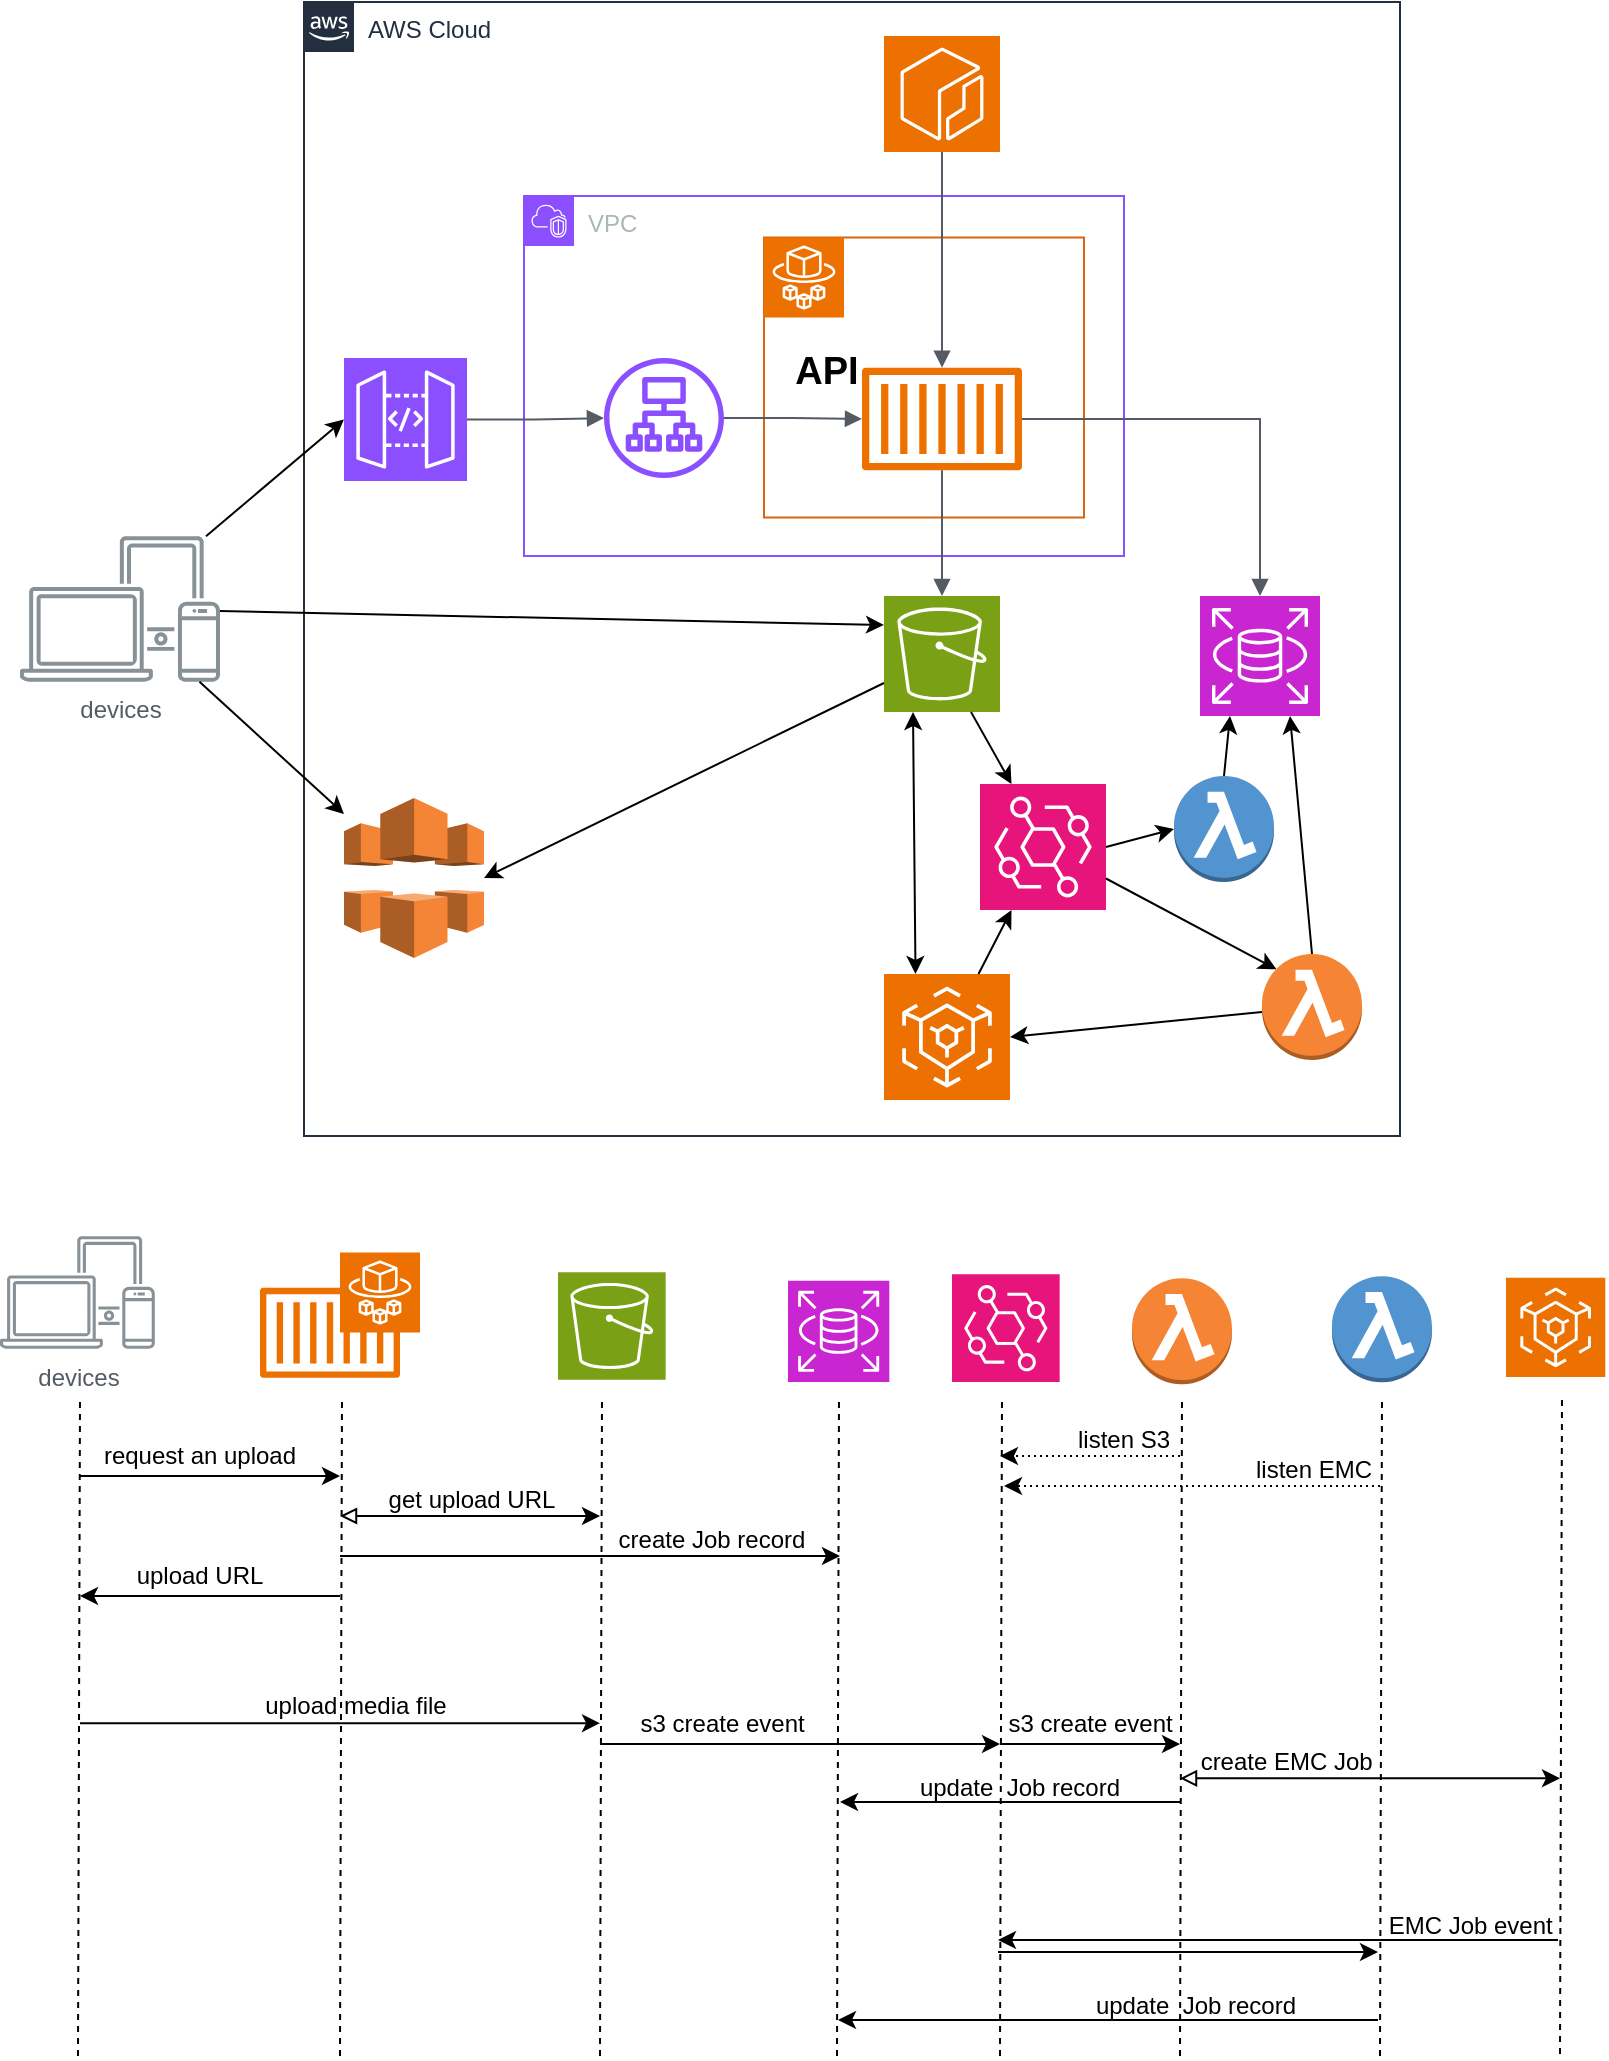 <mxfile version="28.2.5">
  <diagram name="Page-1" id="L9ogryN14dLqZf7eCp98">
    <mxGraphModel dx="1011" dy="638" grid="1" gridSize="10" guides="1" tooltips="1" connect="1" arrows="1" fold="1" page="1" pageScale="1" pageWidth="850" pageHeight="1100" math="0" shadow="0">
      <root>
        <mxCell id="0" />
        <mxCell id="1" parent="0" />
        <mxCell id="GKkuXvc0J_dEOkXjzjSR-2" value="AWS Cloud" style="points=[[0,0],[0.25,0],[0.5,0],[0.75,0],[1,0],[1,0.25],[1,0.5],[1,0.75],[1,1],[0.75,1],[0.5,1],[0.25,1],[0,1],[0,0.75],[0,0.5],[0,0.25]];outlineConnect=0;gradientColor=none;html=1;whiteSpace=wrap;fontSize=12;fontStyle=0;container=1;pointerEvents=0;collapsible=0;recursiveResize=0;shape=mxgraph.aws4.group;grIcon=mxgraph.aws4.group_aws_cloud_alt;strokeColor=#232F3E;fillColor=none;verticalAlign=top;align=left;spacingLeft=30;fontColor=#232F3E;dashed=0;" parent="1" vertex="1">
          <mxGeometry x="172" y="43" width="548" height="567" as="geometry" />
        </mxCell>
        <mxCell id="GKkuXvc0J_dEOkXjzjSR-8" value="" style="sketch=0;points=[[0,0,0],[0.25,0,0],[0.5,0,0],[0.75,0,0],[1,0,0],[0,1,0],[0.25,1,0],[0.5,1,0],[0.75,1,0],[1,1,0],[0,0.25,0],[0,0.5,0],[0,0.75,0],[1,0.25,0],[1,0.5,0],[1,0.75,0]];outlineConnect=0;fontColor=#232F3E;fillColor=#ED7100;strokeColor=#ffffff;dashed=0;verticalLabelPosition=bottom;verticalAlign=top;align=center;html=1;fontSize=12;fontStyle=0;aspect=fixed;shape=mxgraph.aws4.resourceIcon;resIcon=mxgraph.aws4.ecr;" parent="GKkuXvc0J_dEOkXjzjSR-2" vertex="1">
          <mxGeometry x="290" y="17" width="58" height="58" as="geometry" />
        </mxCell>
        <mxCell id="GKkuXvc0J_dEOkXjzjSR-18" value="" style="sketch=0;points=[[0,0,0],[0.25,0,0],[0.5,0,0],[0.75,0,0],[1,0,0],[0,1,0],[0.25,1,0],[0.5,1,0],[0.75,1,0],[1,1,0],[0,0.25,0],[0,0.5,0],[0,0.75,0],[1,0.25,0],[1,0.5,0],[1,0.75,0]];outlineConnect=0;fontColor=#232F3E;fillColor=#8C4FFF;strokeColor=#ffffff;dashed=0;verticalLabelPosition=bottom;verticalAlign=top;align=center;html=1;fontSize=12;fontStyle=0;aspect=fixed;shape=mxgraph.aws4.resourceIcon;resIcon=mxgraph.aws4.api_gateway;" parent="GKkuXvc0J_dEOkXjzjSR-2" vertex="1">
          <mxGeometry x="20" y="178" width="61.5" height="61.5" as="geometry" />
        </mxCell>
        <mxCell id="GKkuXvc0J_dEOkXjzjSR-4" value="VPC" style="points=[[0,0],[0.25,0],[0.5,0],[0.75,0],[1,0],[1,0.25],[1,0.5],[1,0.75],[1,1],[0.75,1],[0.5,1],[0.25,1],[0,1],[0,0.75],[0,0.5],[0,0.25]];outlineConnect=0;gradientColor=none;html=1;whiteSpace=wrap;fontSize=12;fontStyle=0;container=1;pointerEvents=0;collapsible=0;recursiveResize=0;shape=mxgraph.aws4.group;grIcon=mxgraph.aws4.group_vpc2;strokeColor=#8C4FFF;fillColor=none;verticalAlign=top;align=left;spacingLeft=30;fontColor=#AAB7B8;dashed=0;" parent="GKkuXvc0J_dEOkXjzjSR-2" vertex="1">
          <mxGeometry x="110" y="97" width="300" height="180" as="geometry" />
        </mxCell>
        <mxCell id="GKkuXvc0J_dEOkXjzjSR-17" value="" style="sketch=0;outlineConnect=0;fontColor=#232F3E;gradientColor=none;fillColor=#8C4FFF;strokeColor=none;dashed=0;verticalLabelPosition=bottom;verticalAlign=top;align=center;html=1;fontSize=12;fontStyle=0;aspect=fixed;pointerEvents=1;shape=mxgraph.aws4.application_load_balancer;" parent="GKkuXvc0J_dEOkXjzjSR-4" vertex="1">
          <mxGeometry x="40" y="81" width="60" height="60" as="geometry" />
        </mxCell>
        <mxCell id="GKkuXvc0J_dEOkXjzjSR-10" value="&lt;div&gt;&lt;br&gt;&lt;/div&gt;" style="points=[[0,0],[0.25,0],[0.5,0],[0.75,0],[1,0],[1,0.25],[1,0.5],[1,0.75],[1,1],[0.75,1],[0.5,1],[0.25,1],[0,1],[0,0.75],[0,0.5],[0,0.25]];outlineConnect=0;gradientColor=none;html=1;whiteSpace=wrap;fontSize=12;fontStyle=0;container=1;pointerEvents=0;collapsible=0;recursiveResize=0;shape=mxgraph.aws4.group;grIcon=mxgraph.aws4.group_ec2_instance_contents;strokeColor=#D86613;fillColor=none;verticalAlign=top;align=left;spacingLeft=30;fontColor=#D86613;dashed=0;" parent="GKkuXvc0J_dEOkXjzjSR-4" vertex="1">
          <mxGeometry x="120" y="20.75" width="160" height="140" as="geometry" />
        </mxCell>
        <mxCell id="GKkuXvc0J_dEOkXjzjSR-9" value="" style="sketch=0;points=[[0,0,0],[0.25,0,0],[0.5,0,0],[0.75,0,0],[1,0,0],[0,1,0],[0.25,1,0],[0.5,1,0],[0.75,1,0],[1,1,0],[0,0.25,0],[0,0.5,0],[0,0.75,0],[1,0.25,0],[1,0.5,0],[1,0.75,0]];outlineConnect=0;fontColor=#232F3E;fillColor=#ED7100;strokeColor=#ffffff;dashed=0;verticalLabelPosition=bottom;verticalAlign=top;align=center;html=1;fontSize=12;fontStyle=0;aspect=fixed;shape=mxgraph.aws4.resourceIcon;resIcon=mxgraph.aws4.fargate;" parent="GKkuXvc0J_dEOkXjzjSR-10" vertex="1">
          <mxGeometry width="40" height="40" as="geometry" />
        </mxCell>
        <mxCell id="GKkuXvc0J_dEOkXjzjSR-15" value="" style="sketch=0;outlineConnect=0;fontColor=#232F3E;gradientColor=none;fillColor=#ED7100;strokeColor=none;dashed=0;verticalLabelPosition=bottom;verticalAlign=top;align=center;html=1;fontSize=12;fontStyle=0;aspect=fixed;pointerEvents=1;shape=mxgraph.aws4.container_1;" parent="GKkuXvc0J_dEOkXjzjSR-10" vertex="1">
          <mxGeometry x="49" y="64.92" width="80" height="51.66" as="geometry" />
        </mxCell>
        <mxCell id="GKkuXvc0J_dEOkXjzjSR-24" value="API" style="text;html=1;fontSize=19;fontStyle=1;verticalAlign=middle;align=center;" parent="GKkuXvc0J_dEOkXjzjSR-10" vertex="1">
          <mxGeometry y="47" width="61" height="40" as="geometry" />
        </mxCell>
        <mxCell id="GKkuXvc0J_dEOkXjzjSR-21" value="" style="edgeStyle=orthogonalEdgeStyle;html=1;endArrow=block;elbow=vertical;startArrow=none;endFill=1;strokeColor=#545B64;rounded=0;" parent="GKkuXvc0J_dEOkXjzjSR-4" source="GKkuXvc0J_dEOkXjzjSR-17" target="GKkuXvc0J_dEOkXjzjSR-15" edge="1">
          <mxGeometry width="100" relative="1" as="geometry">
            <mxPoint x="220" y="270" as="sourcePoint" />
            <mxPoint x="320" y="270" as="targetPoint" />
          </mxGeometry>
        </mxCell>
        <mxCell id="GKkuXvc0J_dEOkXjzjSR-22" value="" style="edgeStyle=orthogonalEdgeStyle;html=1;endArrow=block;elbow=vertical;startArrow=none;endFill=1;strokeColor=#545B64;rounded=0;exitX=1;exitY=0.5;exitDx=0;exitDy=0;exitPerimeter=0;" parent="GKkuXvc0J_dEOkXjzjSR-2" source="GKkuXvc0J_dEOkXjzjSR-18" target="GKkuXvc0J_dEOkXjzjSR-17" edge="1">
          <mxGeometry width="100" relative="1" as="geometry">
            <mxPoint x="330" y="370" as="sourcePoint" />
            <mxPoint x="430" y="370" as="targetPoint" />
          </mxGeometry>
        </mxCell>
        <mxCell id="GKkuXvc0J_dEOkXjzjSR-23" value="" style="edgeStyle=orthogonalEdgeStyle;html=1;endArrow=block;elbow=vertical;startArrow=none;endFill=1;strokeColor=#545B64;rounded=0;exitX=0.5;exitY=1;exitDx=0;exitDy=0;exitPerimeter=0;" parent="GKkuXvc0J_dEOkXjzjSR-2" source="GKkuXvc0J_dEOkXjzjSR-8" target="GKkuXvc0J_dEOkXjzjSR-15" edge="1">
          <mxGeometry width="100" relative="1" as="geometry">
            <mxPoint x="330" y="370" as="sourcePoint" />
            <mxPoint x="430" y="370" as="targetPoint" />
          </mxGeometry>
        </mxCell>
        <mxCell id="GKkuXvc0J_dEOkXjzjSR-3" value="" style="sketch=0;points=[[0,0,0],[0.25,0,0],[0.5,0,0],[0.75,0,0],[1,0,0],[0,1,0],[0.25,1,0],[0.5,1,0],[0.75,1,0],[1,1,0],[0,0.25,0],[0,0.5,0],[0,0.75,0],[1,0.25,0],[1,0.5,0],[1,0.75,0]];outlineConnect=0;fontColor=#232F3E;fillColor=#7AA116;strokeColor=#ffffff;dashed=0;verticalLabelPosition=bottom;verticalAlign=top;align=center;html=1;fontSize=12;fontStyle=0;aspect=fixed;shape=mxgraph.aws4.resourceIcon;resIcon=mxgraph.aws4.s3;" parent="GKkuXvc0J_dEOkXjzjSR-2" vertex="1">
          <mxGeometry x="290" y="297" width="58" height="58" as="geometry" />
        </mxCell>
        <mxCell id="GKkuXvc0J_dEOkXjzjSR-25" value="" style="edgeStyle=orthogonalEdgeStyle;html=1;endArrow=block;elbow=vertical;startArrow=none;endFill=1;strokeColor=#545B64;rounded=0;entryX=0.5;entryY=0;entryDx=0;entryDy=0;entryPerimeter=0;" parent="GKkuXvc0J_dEOkXjzjSR-2" source="GKkuXvc0J_dEOkXjzjSR-15" target="GKkuXvc0J_dEOkXjzjSR-3" edge="1">
          <mxGeometry width="100" relative="1" as="geometry">
            <mxPoint x="330" y="370" as="sourcePoint" />
            <mxPoint x="430" y="370" as="targetPoint" />
          </mxGeometry>
        </mxCell>
        <mxCell id="GKkuXvc0J_dEOkXjzjSR-27" value="" style="sketch=0;points=[[0,0,0],[0.25,0,0],[0.5,0,0],[0.75,0,0],[1,0,0],[0,1,0],[0.25,1,0],[0.5,1,0],[0.75,1,0],[1,1,0],[0,0.25,0],[0,0.5,0],[0,0.75,0],[1,0.25,0],[1,0.5,0],[1,0.75,0]];outlineConnect=0;fontColor=#232F3E;fillColor=#C925D1;strokeColor=#ffffff;dashed=0;verticalLabelPosition=bottom;verticalAlign=top;align=center;html=1;fontSize=12;fontStyle=0;aspect=fixed;shape=mxgraph.aws4.resourceIcon;resIcon=mxgraph.aws4.rds;" parent="GKkuXvc0J_dEOkXjzjSR-2" vertex="1">
          <mxGeometry x="448" y="297" width="60" height="60" as="geometry" />
        </mxCell>
        <mxCell id="GKkuXvc0J_dEOkXjzjSR-28" value="" style="edgeStyle=orthogonalEdgeStyle;html=1;endArrow=block;elbow=vertical;startArrow=none;endFill=1;strokeColor=#545B64;rounded=0;entryX=0.5;entryY=0;entryDx=0;entryDy=0;entryPerimeter=0;" parent="GKkuXvc0J_dEOkXjzjSR-2" source="GKkuXvc0J_dEOkXjzjSR-15" target="GKkuXvc0J_dEOkXjzjSR-27" edge="1">
          <mxGeometry width="100" relative="1" as="geometry">
            <mxPoint x="330" y="370" as="sourcePoint" />
            <mxPoint x="430" y="370" as="targetPoint" />
          </mxGeometry>
        </mxCell>
        <mxCell id="GKkuXvc0J_dEOkXjzjSR-29" value="" style="outlineConnect=0;dashed=0;verticalLabelPosition=bottom;verticalAlign=top;align=center;html=1;shape=mxgraph.aws3.cloudfront;fillColor=#F58536;gradientColor=none;" parent="GKkuXvc0J_dEOkXjzjSR-2" vertex="1">
          <mxGeometry x="20" y="398" width="70" height="80" as="geometry" />
        </mxCell>
        <mxCell id="GKkuXvc0J_dEOkXjzjSR-35" value="" style="endArrow=classic;html=1;rounded=0;entryX=1;entryY=0.5;entryDx=0;entryDy=0;entryPerimeter=0;exitX=0;exitY=0.75;exitDx=0;exitDy=0;exitPerimeter=0;" parent="GKkuXvc0J_dEOkXjzjSR-2" source="GKkuXvc0J_dEOkXjzjSR-3" target="GKkuXvc0J_dEOkXjzjSR-29" edge="1">
          <mxGeometry width="50" height="50" relative="1" as="geometry">
            <mxPoint x="298" y="532.5" as="sourcePoint" />
            <mxPoint x="498" y="478" as="targetPoint" />
          </mxGeometry>
        </mxCell>
        <mxCell id="GKkuXvc0J_dEOkXjzjSR-36" value="" style="sketch=0;points=[[0,0,0],[0.25,0,0],[0.5,0,0],[0.75,0,0],[1,0,0],[0,1,0],[0.25,1,0],[0.5,1,0],[0.75,1,0],[1,1,0],[0,0.25,0],[0,0.5,0],[0,0.75,0],[1,0.25,0],[1,0.5,0],[1,0.75,0]];outlineConnect=0;fontColor=#232F3E;fillColor=#E7157B;strokeColor=#ffffff;dashed=0;verticalLabelPosition=bottom;verticalAlign=top;align=center;html=1;fontSize=12;fontStyle=0;aspect=fixed;shape=mxgraph.aws4.resourceIcon;resIcon=mxgraph.aws4.eventbridge;" parent="GKkuXvc0J_dEOkXjzjSR-2" vertex="1">
          <mxGeometry x="338" y="391" width="63" height="63" as="geometry" />
        </mxCell>
        <mxCell id="GKkuXvc0J_dEOkXjzjSR-38" value="" style="endArrow=classic;html=1;rounded=0;exitX=0.75;exitY=1;exitDx=0;exitDy=0;exitPerimeter=0;entryX=0.25;entryY=0;entryDx=0;entryDy=0;entryPerimeter=0;" parent="GKkuXvc0J_dEOkXjzjSR-2" source="GKkuXvc0J_dEOkXjzjSR-3" target="GKkuXvc0J_dEOkXjzjSR-36" edge="1">
          <mxGeometry width="50" height="50" relative="1" as="geometry">
            <mxPoint x="208" y="387" as="sourcePoint" />
            <mxPoint x="258" y="337" as="targetPoint" />
          </mxGeometry>
        </mxCell>
        <mxCell id="GKkuXvc0J_dEOkXjzjSR-39" value="" style="sketch=0;points=[[0,0,0],[0.25,0,0],[0.5,0,0],[0.75,0,0],[1,0,0],[0,1,0],[0.25,1,0],[0.5,1,0],[0.75,1,0],[1,1,0],[0,0.25,0],[0,0.5,0],[0,0.75,0],[1,0.25,0],[1,0.5,0],[1,0.75,0]];outlineConnect=0;fontColor=#232F3E;fillColor=#ED7100;strokeColor=#ffffff;dashed=0;verticalLabelPosition=bottom;verticalAlign=top;align=center;html=1;fontSize=12;fontStyle=0;aspect=fixed;shape=mxgraph.aws4.resourceIcon;resIcon=mxgraph.aws4.elemental_mediaconvert;" parent="GKkuXvc0J_dEOkXjzjSR-2" vertex="1">
          <mxGeometry x="290" y="486" width="63" height="63" as="geometry" />
        </mxCell>
        <mxCell id="GKkuXvc0J_dEOkXjzjSR-41" value="" style="endArrow=classic;html=1;rounded=0;exitX=0.75;exitY=0;exitDx=0;exitDy=0;exitPerimeter=0;entryX=0.25;entryY=1;entryDx=0;entryDy=0;entryPerimeter=0;" parent="GKkuXvc0J_dEOkXjzjSR-2" source="GKkuXvc0J_dEOkXjzjSR-39" target="GKkuXvc0J_dEOkXjzjSR-36" edge="1">
          <mxGeometry width="50" height="50" relative="1" as="geometry">
            <mxPoint x="208" y="487" as="sourcePoint" />
            <mxPoint x="258" y="437" as="targetPoint" />
          </mxGeometry>
        </mxCell>
        <mxCell id="GKkuXvc0J_dEOkXjzjSR-42" value="" style="endArrow=classic;html=1;rounded=0;exitX=1;exitY=0.75;exitDx=0;exitDy=0;exitPerimeter=0;entryX=0.145;entryY=0.145;entryDx=0;entryDy=0;entryPerimeter=0;" parent="GKkuXvc0J_dEOkXjzjSR-2" source="GKkuXvc0J_dEOkXjzjSR-36" target="GKkuXvc0J_dEOkXjzjSR-46" edge="1">
          <mxGeometry width="50" height="50" relative="1" as="geometry">
            <mxPoint x="208" y="487" as="sourcePoint" />
            <mxPoint x="338" y="541.979" as="targetPoint" />
          </mxGeometry>
        </mxCell>
        <mxCell id="GKkuXvc0J_dEOkXjzjSR-43" value="" style="endArrow=classic;html=1;rounded=0;entryX=1;entryY=0.5;entryDx=0;entryDy=0;entryPerimeter=0;" parent="GKkuXvc0J_dEOkXjzjSR-2" source="GKkuXvc0J_dEOkXjzjSR-46" target="GKkuXvc0J_dEOkXjzjSR-39" edge="1">
          <mxGeometry width="50" height="50" relative="1" as="geometry">
            <mxPoint x="344.809" y="571.895" as="sourcePoint" />
            <mxPoint x="258" y="437" as="targetPoint" />
          </mxGeometry>
        </mxCell>
        <mxCell id="GKkuXvc0J_dEOkXjzjSR-47" value="" style="outlineConnect=0;dashed=0;verticalLabelPosition=bottom;verticalAlign=top;align=center;html=1;shape=mxgraph.aws3.lambda_function;fillColor=#5294CF;gradientColor=none;" parent="GKkuXvc0J_dEOkXjzjSR-2" vertex="1">
          <mxGeometry x="435" y="387" width="50" height="53" as="geometry" />
        </mxCell>
        <mxCell id="GKkuXvc0J_dEOkXjzjSR-46" value="" style="outlineConnect=0;dashed=0;verticalLabelPosition=bottom;verticalAlign=top;align=center;html=1;shape=mxgraph.aws3.lambda_function;fillColor=#F58534;gradientColor=none;" parent="GKkuXvc0J_dEOkXjzjSR-2" vertex="1">
          <mxGeometry x="479" y="476" width="50" height="53" as="geometry" />
        </mxCell>
        <mxCell id="GKkuXvc0J_dEOkXjzjSR-48" value="" style="endArrow=classic;html=1;rounded=0;exitX=1;exitY=0.5;exitDx=0;exitDy=0;exitPerimeter=0;entryX=0;entryY=0.5;entryDx=0;entryDy=0;entryPerimeter=0;" parent="GKkuXvc0J_dEOkXjzjSR-2" source="GKkuXvc0J_dEOkXjzjSR-36" target="GKkuXvc0J_dEOkXjzjSR-47" edge="1">
          <mxGeometry width="50" height="50" relative="1" as="geometry">
            <mxPoint x="288" y="527" as="sourcePoint" />
            <mxPoint x="338" y="477" as="targetPoint" />
          </mxGeometry>
        </mxCell>
        <mxCell id="GKkuXvc0J_dEOkXjzjSR-50" value="" style="endArrow=classic;html=1;rounded=0;exitX=0.5;exitY=0;exitDx=0;exitDy=0;exitPerimeter=0;entryX=0.25;entryY=1;entryDx=0;entryDy=0;entryPerimeter=0;" parent="GKkuXvc0J_dEOkXjzjSR-2" source="GKkuXvc0J_dEOkXjzjSR-47" target="GKkuXvc0J_dEOkXjzjSR-27" edge="1">
          <mxGeometry width="50" height="50" relative="1" as="geometry">
            <mxPoint x="288" y="477" as="sourcePoint" />
            <mxPoint x="469" y="340" as="targetPoint" />
          </mxGeometry>
        </mxCell>
        <mxCell id="GKkuXvc0J_dEOkXjzjSR-51" value="" style="endArrow=classic;startArrow=classic;html=1;rounded=0;entryX=0.25;entryY=1;entryDx=0;entryDy=0;entryPerimeter=0;exitX=0.25;exitY=0;exitDx=0;exitDy=0;exitPerimeter=0;" parent="GKkuXvc0J_dEOkXjzjSR-2" source="GKkuXvc0J_dEOkXjzjSR-39" target="GKkuXvc0J_dEOkXjzjSR-3" edge="1">
          <mxGeometry width="50" height="50" relative="1" as="geometry">
            <mxPoint x="321.009" y="527" as="sourcePoint" />
            <mxPoint x="318" y="398" as="targetPoint" />
          </mxGeometry>
        </mxCell>
        <mxCell id="GKkuXvc0J_dEOkXjzjSR-52" value="" style="endArrow=classic;html=1;rounded=0;exitX=0.5;exitY=0;exitDx=0;exitDy=0;exitPerimeter=0;entryX=0.75;entryY=1;entryDx=0;entryDy=0;entryPerimeter=0;" parent="GKkuXvc0J_dEOkXjzjSR-2" source="GKkuXvc0J_dEOkXjzjSR-46" target="GKkuXvc0J_dEOkXjzjSR-27" edge="1">
          <mxGeometry width="50" height="50" relative="1" as="geometry">
            <mxPoint x="378" y="467" as="sourcePoint" />
            <mxPoint x="428" y="417" as="targetPoint" />
          </mxGeometry>
        </mxCell>
        <mxCell id="GKkuXvc0J_dEOkXjzjSR-5" value="devices" style="sketch=0;outlineConnect=0;gradientColor=none;fontColor=#545B64;strokeColor=none;fillColor=#879196;dashed=0;verticalLabelPosition=bottom;verticalAlign=top;align=center;html=1;fontSize=12;fontStyle=0;aspect=fixed;shape=mxgraph.aws4.illustration_devices;pointerEvents=1" parent="1" vertex="1">
          <mxGeometry x="30" y="310" width="100" height="73" as="geometry" />
        </mxCell>
        <mxCell id="GKkuXvc0J_dEOkXjzjSR-32" value="" style="endArrow=classic;html=1;rounded=0;entryX=0;entryY=0.5;entryDx=0;entryDy=0;entryPerimeter=0;" parent="1" source="GKkuXvc0J_dEOkXjzjSR-5" target="GKkuXvc0J_dEOkXjzjSR-18" edge="1">
          <mxGeometry width="50" height="50" relative="1" as="geometry">
            <mxPoint x="380" y="430" as="sourcePoint" />
            <mxPoint x="430" y="380" as="targetPoint" />
          </mxGeometry>
        </mxCell>
        <mxCell id="GKkuXvc0J_dEOkXjzjSR-33" value="" style="endArrow=classic;html=1;rounded=0;entryX=0;entryY=0.25;entryDx=0;entryDy=0;entryPerimeter=0;" parent="1" source="GKkuXvc0J_dEOkXjzjSR-5" target="GKkuXvc0J_dEOkXjzjSR-3" edge="1">
          <mxGeometry width="50" height="50" relative="1" as="geometry">
            <mxPoint x="380" y="430" as="sourcePoint" />
            <mxPoint x="430" y="380" as="targetPoint" />
          </mxGeometry>
        </mxCell>
        <mxCell id="GKkuXvc0J_dEOkXjzjSR-34" value="" style="endArrow=classic;html=1;rounded=0;" parent="1" source="GKkuXvc0J_dEOkXjzjSR-5" target="GKkuXvc0J_dEOkXjzjSR-29" edge="1">
          <mxGeometry width="50" height="50" relative="1" as="geometry">
            <mxPoint x="380" y="430" as="sourcePoint" />
            <mxPoint x="430" y="380" as="targetPoint" />
          </mxGeometry>
        </mxCell>
        <mxCell id="nEWScoLXRej0-3tLzQ8j-1" value="devices" style="sketch=0;outlineConnect=0;gradientColor=none;fontColor=#545B64;strokeColor=none;fillColor=#879196;dashed=0;verticalLabelPosition=bottom;verticalAlign=top;align=center;html=1;fontSize=12;fontStyle=0;aspect=fixed;shape=mxgraph.aws4.illustration_devices;pointerEvents=1" vertex="1" parent="1">
          <mxGeometry x="20" y="660" width="77.4" height="56.5" as="geometry" />
        </mxCell>
        <mxCell id="nEWScoLXRej0-3tLzQ8j-2" value="" style="sketch=0;outlineConnect=0;fontColor=#232F3E;gradientColor=none;fillColor=#ED7100;strokeColor=none;dashed=0;verticalLabelPosition=bottom;verticalAlign=top;align=center;html=1;fontSize=12;fontStyle=0;aspect=fixed;pointerEvents=1;shape=mxgraph.aws4.container_1;" vertex="1" parent="1">
          <mxGeometry x="150" y="685.8" width="70" height="45.2" as="geometry" />
        </mxCell>
        <mxCell id="nEWScoLXRej0-3tLzQ8j-3" value="" style="sketch=0;points=[[0,0,0],[0.25,0,0],[0.5,0,0],[0.75,0,0],[1,0,0],[0,1,0],[0.25,1,0],[0.5,1,0],[0.75,1,0],[1,1,0],[0,0.25,0],[0,0.5,0],[0,0.75,0],[1,0.25,0],[1,0.5,0],[1,0.75,0]];outlineConnect=0;fontColor=#232F3E;fillColor=#ED7100;strokeColor=#ffffff;dashed=0;verticalLabelPosition=bottom;verticalAlign=top;align=center;html=1;fontSize=12;fontStyle=0;aspect=fixed;shape=mxgraph.aws4.resourceIcon;resIcon=mxgraph.aws4.fargate;" vertex="1" parent="1">
          <mxGeometry x="190" y="668.25" width="40" height="40" as="geometry" />
        </mxCell>
        <mxCell id="nEWScoLXRej0-3tLzQ8j-5" value="" style="sketch=0;points=[[0,0,0],[0.25,0,0],[0.5,0,0],[0.75,0,0],[1,0,0],[0,1,0],[0.25,1,0],[0.5,1,0],[0.75,1,0],[1,1,0],[0,0.25,0],[0,0.5,0],[0,0.75,0],[1,0.25,0],[1,0.5,0],[1,0.75,0]];outlineConnect=0;fontColor=#232F3E;fillColor=#7AA116;strokeColor=#ffffff;dashed=0;verticalLabelPosition=bottom;verticalAlign=top;align=center;html=1;fontSize=12;fontStyle=0;aspect=fixed;shape=mxgraph.aws4.resourceIcon;resIcon=mxgraph.aws4.s3;" vertex="1" parent="1">
          <mxGeometry x="299" y="678.08" width="53.83" height="53.83" as="geometry" />
        </mxCell>
        <mxCell id="nEWScoLXRej0-3tLzQ8j-7" value="" style="endArrow=none;html=1;rounded=0;dashed=1;" edge="1" parent="1">
          <mxGeometry width="50" height="50" relative="1" as="geometry">
            <mxPoint x="59" y="1070" as="sourcePoint" />
            <mxPoint x="60" y="740" as="targetPoint" />
          </mxGeometry>
        </mxCell>
        <mxCell id="nEWScoLXRej0-3tLzQ8j-8" value="" style="endArrow=none;html=1;rounded=0;dashed=1;" edge="1" parent="1">
          <mxGeometry width="50" height="50" relative="1" as="geometry">
            <mxPoint x="190" y="1070" as="sourcePoint" />
            <mxPoint x="191" y="740" as="targetPoint" />
          </mxGeometry>
        </mxCell>
        <mxCell id="nEWScoLXRej0-3tLzQ8j-9" value="" style="endArrow=none;html=1;rounded=0;dashed=1;" edge="1" parent="1">
          <mxGeometry width="50" height="50" relative="1" as="geometry">
            <mxPoint x="320.0" y="1070" as="sourcePoint" />
            <mxPoint x="321.0" y="740" as="targetPoint" />
          </mxGeometry>
        </mxCell>
        <mxCell id="nEWScoLXRej0-3tLzQ8j-10" value="" style="endArrow=classic;html=1;rounded=0;" edge="1" parent="1">
          <mxGeometry width="50" height="50" relative="1" as="geometry">
            <mxPoint x="60" y="780" as="sourcePoint" />
            <mxPoint x="190" y="780" as="targetPoint" />
          </mxGeometry>
        </mxCell>
        <mxCell id="nEWScoLXRej0-3tLzQ8j-11" value="" style="endArrow=classic;startArrow=block;html=1;rounded=0;startFill=0;" edge="1" parent="1">
          <mxGeometry width="50" height="50" relative="1" as="geometry">
            <mxPoint x="190" y="800" as="sourcePoint" />
            <mxPoint x="320" y="800" as="targetPoint" />
          </mxGeometry>
        </mxCell>
        <mxCell id="nEWScoLXRej0-3tLzQ8j-12" value="" style="endArrow=classic;html=1;rounded=0;" edge="1" parent="1">
          <mxGeometry width="50" height="50" relative="1" as="geometry">
            <mxPoint x="190" y="840" as="sourcePoint" />
            <mxPoint x="60" y="840" as="targetPoint" />
          </mxGeometry>
        </mxCell>
        <mxCell id="nEWScoLXRej0-3tLzQ8j-13" value="" style="endArrow=classic;html=1;rounded=0;" edge="1" parent="1">
          <mxGeometry width="50" height="50" relative="1" as="geometry">
            <mxPoint x="60" y="903.58" as="sourcePoint" />
            <mxPoint x="320" y="903.58" as="targetPoint" />
          </mxGeometry>
        </mxCell>
        <mxCell id="nEWScoLXRej0-3tLzQ8j-14" value="" style="sketch=0;points=[[0,0,0],[0.25,0,0],[0.5,0,0],[0.75,0,0],[1,0,0],[0,1,0],[0.25,1,0],[0.5,1,0],[0.75,1,0],[1,1,0],[0,0.25,0],[0,0.5,0],[0,0.75,0],[1,0.25,0],[1,0.5,0],[1,0.75,0]];outlineConnect=0;fontColor=#232F3E;fillColor=#E7157B;strokeColor=#ffffff;dashed=0;verticalLabelPosition=bottom;verticalAlign=top;align=center;html=1;fontSize=12;fontStyle=0;aspect=fixed;shape=mxgraph.aws4.resourceIcon;resIcon=mxgraph.aws4.eventbridge;" vertex="1" parent="1">
          <mxGeometry x="496" y="679.17" width="53.83" height="53.83" as="geometry" />
        </mxCell>
        <mxCell id="nEWScoLXRej0-3tLzQ8j-16" value="" style="endArrow=classic;html=1;rounded=0;" edge="1" parent="1">
          <mxGeometry width="50" height="50" relative="1" as="geometry">
            <mxPoint x="320" y="914" as="sourcePoint" />
            <mxPoint x="520" y="914" as="targetPoint" />
          </mxGeometry>
        </mxCell>
        <mxCell id="nEWScoLXRej0-3tLzQ8j-17" value="" style="outlineConnect=0;dashed=0;verticalLabelPosition=bottom;verticalAlign=top;align=center;html=1;shape=mxgraph.aws3.lambda_function;fillColor=#F58534;gradientColor=none;" vertex="1" parent="1">
          <mxGeometry x="586" y="681.17" width="50" height="53" as="geometry" />
        </mxCell>
        <mxCell id="nEWScoLXRej0-3tLzQ8j-18" value="" style="sketch=0;points=[[0,0,0],[0.25,0,0],[0.5,0,0],[0.75,0,0],[1,0,0],[0,1,0],[0.25,1,0],[0.5,1,0],[0.75,1,0],[1,1,0],[0,0.25,0],[0,0.5,0],[0,0.75,0],[1,0.25,0],[1,0.5,0],[1,0.75,0]];outlineConnect=0;fontColor=#232F3E;fillColor=#C925D1;strokeColor=#ffffff;dashed=0;verticalLabelPosition=bottom;verticalAlign=top;align=center;html=1;fontSize=12;fontStyle=0;aspect=fixed;shape=mxgraph.aws4.resourceIcon;resIcon=mxgraph.aws4.rds;" vertex="1" parent="1">
          <mxGeometry x="414" y="682.34" width="50.66" height="50.66" as="geometry" />
        </mxCell>
        <mxCell id="nEWScoLXRej0-3tLzQ8j-19" value="" style="endArrow=classic;html=1;rounded=0;" edge="1" parent="1">
          <mxGeometry width="50" height="50" relative="1" as="geometry">
            <mxPoint x="190" y="820" as="sourcePoint" />
            <mxPoint x="440" y="820" as="targetPoint" />
          </mxGeometry>
        </mxCell>
        <mxCell id="nEWScoLXRej0-3tLzQ8j-20" value="" style="endArrow=none;html=1;rounded=0;dashed=1;" edge="1" parent="1">
          <mxGeometry width="50" height="50" relative="1" as="geometry">
            <mxPoint x="800" y="1069" as="sourcePoint" />
            <mxPoint x="801" y="739" as="targetPoint" />
          </mxGeometry>
        </mxCell>
        <mxCell id="nEWScoLXRej0-3tLzQ8j-21" value="" style="endArrow=none;html=1;rounded=0;dashed=1;" edge="1" parent="1">
          <mxGeometry width="50" height="50" relative="1" as="geometry">
            <mxPoint x="520" y="1070" as="sourcePoint" />
            <mxPoint x="521" y="740" as="targetPoint" />
          </mxGeometry>
        </mxCell>
        <mxCell id="nEWScoLXRej0-3tLzQ8j-22" value="" style="endArrow=classic;html=1;rounded=0;" edge="1" parent="1">
          <mxGeometry width="50" height="50" relative="1" as="geometry">
            <mxPoint x="520" y="914" as="sourcePoint" />
            <mxPoint x="610" y="914" as="targetPoint" />
          </mxGeometry>
        </mxCell>
        <mxCell id="nEWScoLXRej0-3tLzQ8j-23" value="" style="sketch=0;points=[[0,0,0],[0.25,0,0],[0.5,0,0],[0.75,0,0],[1,0,0],[0,1,0],[0.25,1,0],[0.5,1,0],[0.75,1,0],[1,1,0],[0,0.25,0],[0,0.5,0],[0,0.75,0],[1,0.25,0],[1,0.5,0],[1,0.75,0]];outlineConnect=0;fontColor=#232F3E;fillColor=#ED7100;strokeColor=#ffffff;dashed=0;verticalLabelPosition=bottom;verticalAlign=top;align=center;html=1;fontSize=12;fontStyle=0;aspect=fixed;shape=mxgraph.aws4.resourceIcon;resIcon=mxgraph.aws4.elemental_mediaconvert;" vertex="1" parent="1">
          <mxGeometry x="773" y="680.84" width="49.66" height="49.66" as="geometry" />
        </mxCell>
        <mxCell id="nEWScoLXRej0-3tLzQ8j-24" value="" style="endArrow=none;html=1;rounded=0;dashed=1;" edge="1" parent="1">
          <mxGeometry width="50" height="50" relative="1" as="geometry">
            <mxPoint x="610" y="1070" as="sourcePoint" />
            <mxPoint x="611" y="740" as="targetPoint" />
          </mxGeometry>
        </mxCell>
        <mxCell id="nEWScoLXRej0-3tLzQ8j-25" value="" style="endArrow=classic;startArrow=block;html=1;rounded=0;startFill=0;" edge="1" parent="1">
          <mxGeometry width="50" height="50" relative="1" as="geometry">
            <mxPoint x="610" y="931.17" as="sourcePoint" />
            <mxPoint x="800" y="931.17" as="targetPoint" />
          </mxGeometry>
        </mxCell>
        <mxCell id="nEWScoLXRej0-3tLzQ8j-26" value="request an upload" style="text;strokeColor=none;align=center;fillColor=none;html=1;verticalAlign=middle;whiteSpace=wrap;rounded=0;" vertex="1" parent="1">
          <mxGeometry x="60" y="755" width="120" height="30" as="geometry" />
        </mxCell>
        <mxCell id="nEWScoLXRej0-3tLzQ8j-28" value="get upload URL" style="text;strokeColor=none;align=center;fillColor=none;html=1;verticalAlign=middle;whiteSpace=wrap;rounded=0;" vertex="1" parent="1">
          <mxGeometry x="196" y="777" width="120" height="30" as="geometry" />
        </mxCell>
        <mxCell id="nEWScoLXRej0-3tLzQ8j-29" value="create Job record" style="text;strokeColor=none;align=center;fillColor=none;html=1;verticalAlign=middle;whiteSpace=wrap;rounded=0;" vertex="1" parent="1">
          <mxGeometry x="316" y="797" width="120" height="30" as="geometry" />
        </mxCell>
        <mxCell id="nEWScoLXRej0-3tLzQ8j-30" value="" style="endArrow=none;html=1;rounded=0;dashed=1;" edge="1" parent="1">
          <mxGeometry width="50" height="50" relative="1" as="geometry">
            <mxPoint x="438.5" y="1070" as="sourcePoint" />
            <mxPoint x="439.5" y="740" as="targetPoint" />
          </mxGeometry>
        </mxCell>
        <mxCell id="nEWScoLXRej0-3tLzQ8j-31" value="upload URL" style="text;strokeColor=none;align=center;fillColor=none;html=1;verticalAlign=middle;whiteSpace=wrap;rounded=0;" vertex="1" parent="1">
          <mxGeometry x="60" y="815" width="120" height="30" as="geometry" />
        </mxCell>
        <mxCell id="nEWScoLXRej0-3tLzQ8j-32" value="upload media file" style="text;strokeColor=none;align=center;fillColor=none;html=1;verticalAlign=middle;whiteSpace=wrap;rounded=0;" vertex="1" parent="1">
          <mxGeometry x="138" y="880" width="120" height="30" as="geometry" />
        </mxCell>
        <mxCell id="nEWScoLXRej0-3tLzQ8j-34" value="s3 create event&amp;nbsp;" style="text;strokeColor=none;align=center;fillColor=none;html=1;verticalAlign=middle;whiteSpace=wrap;rounded=0;" vertex="1" parent="1">
          <mxGeometry x="323" y="889" width="120" height="30" as="geometry" />
        </mxCell>
        <mxCell id="nEWScoLXRej0-3tLzQ8j-35" value="s3 create event&amp;nbsp;" style="text;strokeColor=none;align=center;fillColor=none;html=1;verticalAlign=middle;whiteSpace=wrap;rounded=0;" vertex="1" parent="1">
          <mxGeometry x="507" y="889" width="120" height="30" as="geometry" />
        </mxCell>
        <mxCell id="nEWScoLXRej0-3tLzQ8j-36" value="create EMC Job&amp;nbsp;" style="text;strokeColor=none;align=center;fillColor=none;html=1;verticalAlign=middle;whiteSpace=wrap;rounded=0;" vertex="1" parent="1">
          <mxGeometry x="605" y="908" width="120" height="30" as="geometry" />
        </mxCell>
        <mxCell id="nEWScoLXRej0-3tLzQ8j-38" value="" style="endArrow=classic;html=1;rounded=0;" edge="1" parent="1">
          <mxGeometry width="50" height="50" relative="1" as="geometry">
            <mxPoint x="610" y="943" as="sourcePoint" />
            <mxPoint x="440" y="943" as="targetPoint" />
          </mxGeometry>
        </mxCell>
        <mxCell id="nEWScoLXRej0-3tLzQ8j-39" value="update&amp;nbsp; Job record" style="text;strokeColor=none;align=center;fillColor=none;html=1;verticalAlign=middle;whiteSpace=wrap;rounded=0;" vertex="1" parent="1">
          <mxGeometry x="470" y="921" width="120" height="30" as="geometry" />
        </mxCell>
        <mxCell id="nEWScoLXRej0-3tLzQ8j-40" value="" style="endArrow=none;html=1;rounded=0;dashed=1;" edge="1" parent="1">
          <mxGeometry width="50" height="50" relative="1" as="geometry">
            <mxPoint x="710" y="1070" as="sourcePoint" />
            <mxPoint x="711" y="740" as="targetPoint" />
          </mxGeometry>
        </mxCell>
        <mxCell id="nEWScoLXRej0-3tLzQ8j-41" value="" style="outlineConnect=0;dashed=0;verticalLabelPosition=bottom;verticalAlign=top;align=center;html=1;shape=mxgraph.aws3.lambda_function;fillColor=#5294CF;gradientColor=none;" vertex="1" parent="1">
          <mxGeometry x="686" y="680.17" width="50" height="53" as="geometry" />
        </mxCell>
        <mxCell id="nEWScoLXRej0-3tLzQ8j-42" value="" style="endArrow=classic;html=1;rounded=0;" edge="1" parent="1">
          <mxGeometry width="50" height="50" relative="1" as="geometry">
            <mxPoint x="799" y="1012" as="sourcePoint" />
            <mxPoint x="519" y="1012" as="targetPoint" />
          </mxGeometry>
        </mxCell>
        <mxCell id="nEWScoLXRej0-3tLzQ8j-43" value="" style="endArrow=classic;html=1;rounded=0;" edge="1" parent="1">
          <mxGeometry width="50" height="50" relative="1" as="geometry">
            <mxPoint x="519" y="1018" as="sourcePoint" />
            <mxPoint x="709" y="1018" as="targetPoint" />
          </mxGeometry>
        </mxCell>
        <mxCell id="nEWScoLXRej0-3tLzQ8j-44" value="&lt;div&gt;EMC Job event&amp;nbsp;&lt;/div&gt;" style="text;strokeColor=none;align=center;fillColor=none;html=1;verticalAlign=middle;whiteSpace=wrap;rounded=0;" vertex="1" parent="1">
          <mxGeometry x="697" y="990" width="120" height="30" as="geometry" />
        </mxCell>
        <mxCell id="nEWScoLXRej0-3tLzQ8j-45" value="" style="endArrow=classic;html=1;rounded=0;" edge="1" parent="1">
          <mxGeometry width="50" height="50" relative="1" as="geometry">
            <mxPoint x="709" y="1052" as="sourcePoint" />
            <mxPoint x="439" y="1052" as="targetPoint" />
          </mxGeometry>
        </mxCell>
        <mxCell id="nEWScoLXRej0-3tLzQ8j-46" value="update&amp;nbsp; Job record" style="text;strokeColor=none;align=center;fillColor=none;html=1;verticalAlign=middle;whiteSpace=wrap;rounded=0;" vertex="1" parent="1">
          <mxGeometry x="558" y="1030" width="120" height="30" as="geometry" />
        </mxCell>
        <mxCell id="nEWScoLXRej0-3tLzQ8j-47" value="" style="endArrow=classic;html=1;rounded=0;dashed=1;dashPattern=1 2;" edge="1" parent="1">
          <mxGeometry width="50" height="50" relative="1" as="geometry">
            <mxPoint x="610" y="770" as="sourcePoint" />
            <mxPoint x="520" y="770" as="targetPoint" />
          </mxGeometry>
        </mxCell>
        <mxCell id="nEWScoLXRej0-3tLzQ8j-48" value="" style="endArrow=classic;html=1;rounded=0;dashed=1;dashPattern=1 2;" edge="1" parent="1">
          <mxGeometry width="50" height="50" relative="1" as="geometry">
            <mxPoint x="710" y="785" as="sourcePoint" />
            <mxPoint x="522" y="785" as="targetPoint" />
          </mxGeometry>
        </mxCell>
        <mxCell id="nEWScoLXRej0-3tLzQ8j-49" value="listen S3" style="text;strokeColor=none;align=center;fillColor=none;html=1;verticalAlign=middle;whiteSpace=wrap;rounded=0;" vertex="1" parent="1">
          <mxGeometry x="522" y="747" width="120" height="30" as="geometry" />
        </mxCell>
        <mxCell id="nEWScoLXRej0-3tLzQ8j-50" value="listen EMC" style="text;strokeColor=none;align=center;fillColor=none;html=1;verticalAlign=middle;whiteSpace=wrap;rounded=0;" vertex="1" parent="1">
          <mxGeometry x="617" y="762" width="120" height="30" as="geometry" />
        </mxCell>
      </root>
    </mxGraphModel>
  </diagram>
</mxfile>
